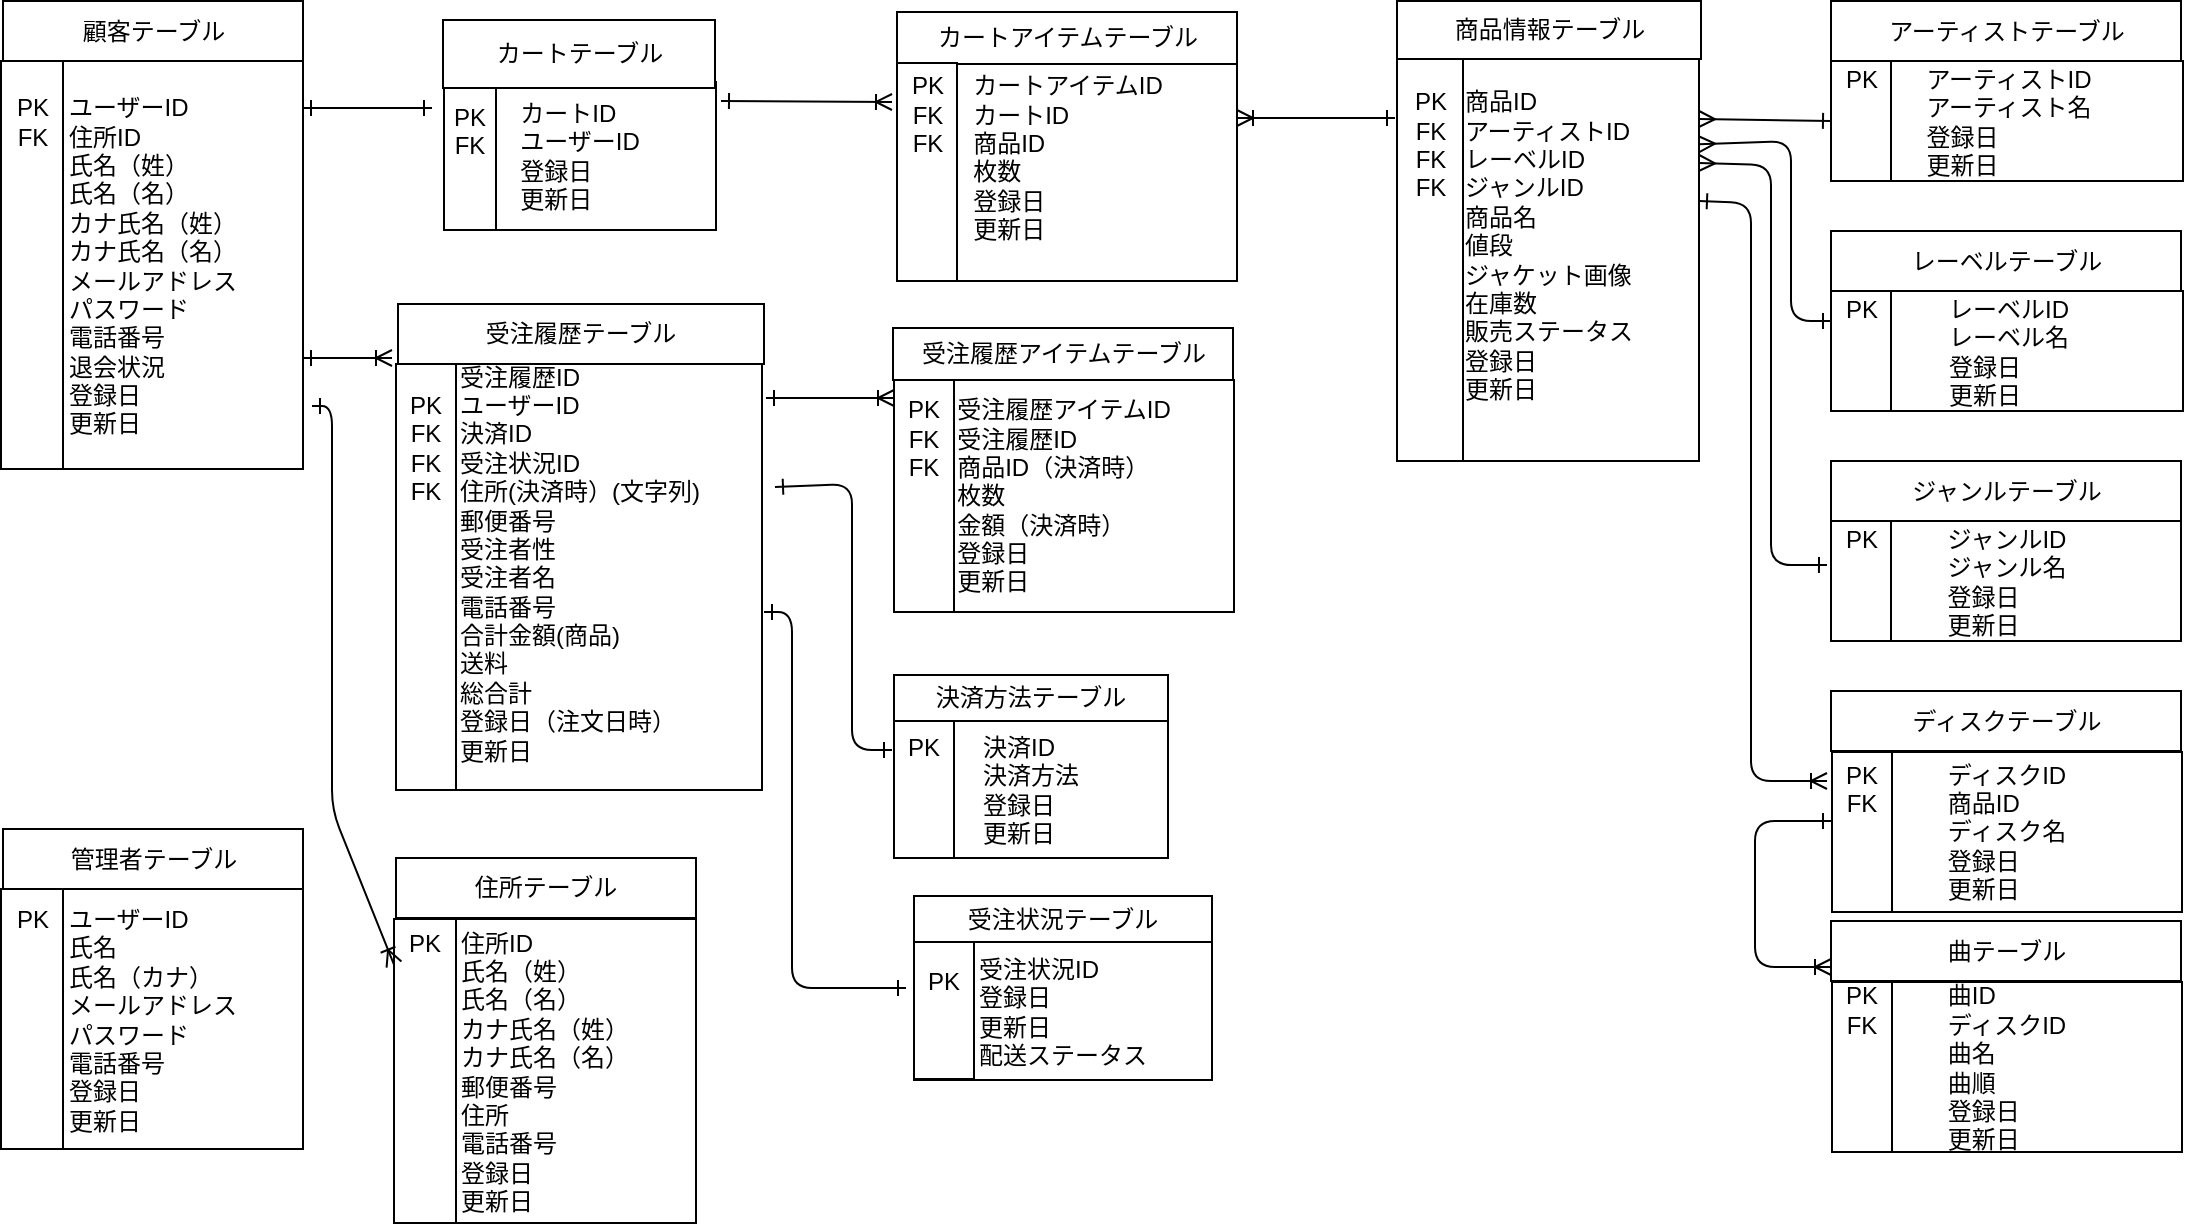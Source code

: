<mxfile version="10.8.9" type="github"><diagram id="9HzOV99sbGpK2QkFCzHM" name="Page-1"><mxGraphModel dx="918" dy="648" grid="1" gridSize="10" guides="1" tooltips="1" connect="1" arrows="1" fold="1" page="1" pageScale="1" pageWidth="1169" pageHeight="1654" math="0" shadow="0"><root><mxCell id="0"/><mxCell id="1" parent="0"/><mxCell id="zAHjtWlZQyIeR0759i_x-7" value="&lt;span&gt;顧客テーブル&lt;/span&gt;" style="rounded=0;whiteSpace=wrap;html=1;" parent="1" vertex="1"><mxGeometry x="5.5" y="65.5" width="150" height="30" as="geometry"/></mxCell><mxCell id="zAHjtWlZQyIeR0759i_x-16" value="&lt;div style=&quot;text-align: left&quot;&gt;&lt;span&gt;カートID&lt;/span&gt;&lt;/div&gt;&lt;div style=&quot;text-align: left&quot;&gt;&lt;span&gt;ユーザーID&lt;/span&gt;&lt;/div&gt;&lt;div style=&quot;text-align: left&quot;&gt;&lt;span&gt;登録日&lt;/span&gt;&lt;/div&gt;&lt;div style=&quot;text-align: left&quot;&gt;&lt;span&gt;更新日&lt;/span&gt;&lt;/div&gt;" style="rounded=0;whiteSpace=wrap;html=1;" parent="1" vertex="1"><mxGeometry x="226" y="106" width="136" height="74" as="geometry"/></mxCell><mxCell id="zAHjtWlZQyIeR0759i_x-17" value="カートテーブル" style="rounded=0;whiteSpace=wrap;html=1;" parent="1" vertex="1"><mxGeometry x="225.5" y="75" width="136" height="34" as="geometry"/></mxCell><mxCell id="zAHjtWlZQyIeR0759i_x-18" value="&lt;div style=&quot;text-align: left&quot;&gt;受注履歴ID&lt;span&gt;&lt;br&gt;&lt;/span&gt;&lt;/div&gt;&lt;div style=&quot;text-align: left&quot;&gt;&lt;span&gt;ユーザーID&lt;/span&gt;&lt;/div&gt;&lt;div style=&quot;text-align: left&quot;&gt;決済ID&lt;/div&gt;&lt;span&gt;&lt;div style=&quot;text-align: left&quot;&gt;受注状況ID&lt;span&gt;&lt;br&gt;&lt;/span&gt;&lt;/div&gt;&lt;div style=&quot;text-align: left&quot;&gt;住所(&lt;span&gt;決済時）(文字列)&lt;/span&gt;&lt;/div&gt;&lt;div style=&quot;text-align: left&quot;&gt;&lt;span&gt;郵便番号&lt;/span&gt;&lt;/div&gt;&lt;div style=&quot;text-align: left&quot;&gt;&lt;span&gt;受注者性&lt;/span&gt;&lt;/div&gt;&lt;div style=&quot;text-align: left&quot;&gt;&lt;span&gt;受注者名&lt;/span&gt;&lt;/div&gt;&lt;div style=&quot;text-align: left&quot;&gt;&lt;span&gt;電話番号&lt;/span&gt;&lt;/div&gt;&lt;/span&gt;&lt;span&gt;&lt;div style=&quot;text-align: left&quot;&gt;&lt;span&gt;合計金額(商品)&lt;/span&gt;&lt;/div&gt;&lt;div style=&quot;text-align: left&quot;&gt;&lt;span&gt;送料&lt;/span&gt;&lt;/div&gt;&lt;div style=&quot;text-align: left&quot;&gt;&lt;span&gt;総合計&lt;/span&gt;&lt;/div&gt;&lt;div style=&quot;text-align: left&quot;&gt;&lt;span&gt;登録日（注文日時&lt;/span&gt;&lt;span&gt;）&lt;/span&gt;&lt;/div&gt;&lt;div style=&quot;text-align: left&quot;&gt;&lt;span&gt;更新日&lt;/span&gt;&lt;/div&gt;&lt;div style=&quot;text-align: left&quot;&gt;&lt;br&gt;&lt;/div&gt;&lt;/span&gt;" style="rounded=0;whiteSpace=wrap;html=1;" parent="1" vertex="1"><mxGeometry x="203" y="247" width="182" height="213" as="geometry"/></mxCell><mxCell id="zAHjtWlZQyIeR0759i_x-19" value="受注履歴テーブル" style="rounded=0;whiteSpace=wrap;html=1;" parent="1" vertex="1"><mxGeometry x="203" y="217" width="183" height="30" as="geometry"/></mxCell><mxCell id="zAHjtWlZQyIeR0759i_x-20" value="&lt;div style=&quot;text-align: left&quot;&gt;&lt;span&gt;カートアイテムID&lt;/span&gt;&lt;/div&gt;&lt;div style=&quot;text-align: left&quot;&gt;&lt;span&gt;カートID&lt;/span&gt;&lt;br&gt;&lt;/div&gt;&lt;div style=&quot;text-align: left&quot;&gt;&lt;span&gt;商品ID&lt;/span&gt;&lt;/div&gt;&lt;div style=&quot;text-align: left&quot;&gt;&lt;span&gt;枚数&lt;/span&gt;&lt;/div&gt;&lt;div style=&quot;text-align: left&quot;&gt;&lt;span&gt;登録日&lt;/span&gt;&lt;/div&gt;&lt;div style=&quot;text-align: left&quot;&gt;&lt;span&gt;更新日&lt;/span&gt;&lt;/div&gt;&lt;div style=&quot;text-align: left&quot;&gt;&lt;span&gt;&lt;br&gt;&lt;/span&gt;&lt;/div&gt;" style="rounded=0;whiteSpace=wrap;html=1;" parent="1" vertex="1"><mxGeometry x="452.5" y="96.5" width="170" height="109" as="geometry"/></mxCell><mxCell id="zAHjtWlZQyIeR0759i_x-21" value="カートアイテムテーブル" style="rounded=0;whiteSpace=wrap;html=1;" parent="1" vertex="1"><mxGeometry x="452.5" y="71" width="170" height="26" as="geometry"/></mxCell><mxCell id="zAHjtWlZQyIeR0759i_x-36" value="" style="edgeStyle=entityRelationEdgeStyle;fontSize=12;html=1;endArrow=ERoneToMany;startArrow=ERone;startFill=0;" parent="1" edge="1"><mxGeometry width="100" height="100" relative="1" as="geometry"><mxPoint x="155.5" y="244" as="sourcePoint"/><mxPoint x="200" y="244" as="targetPoint"/></mxGeometry></mxCell><mxCell id="cESh58u5dS3Z2Cdzatrf-12" value="&lt;div style=&quot;text-align: left&quot;&gt;&lt;span&gt;ユーザーID&lt;/span&gt;&lt;/div&gt;&lt;div style=&quot;text-align: left&quot;&gt;住所ID&lt;span&gt;&lt;br&gt;&lt;/span&gt;&lt;/div&gt;&lt;div style=&quot;text-align: left&quot;&gt;&lt;span&gt;氏名（姓）&lt;/span&gt;&lt;/div&gt;&lt;div style=&quot;text-align: left&quot;&gt;&lt;span&gt;氏名（名）&lt;/span&gt;&lt;/div&gt;&lt;div style=&quot;text-align: left&quot;&gt;&lt;span&gt;カナ氏名（姓）&lt;/span&gt;&lt;/div&gt;&lt;div style=&quot;text-align: left&quot;&gt;カナ氏名（名）&lt;/div&gt;&lt;div style=&quot;text-align: left&quot;&gt;&lt;span&gt;メールアドレス&lt;/span&gt;&lt;/div&gt;&lt;div style=&quot;text-align: left&quot;&gt;&lt;span&gt;パスワード&lt;/span&gt;&lt;/div&gt;&lt;div style=&quot;text-align: left&quot;&gt;&lt;span&gt;電話番号&lt;/span&gt;&lt;/div&gt;&lt;div style=&quot;text-align: left&quot;&gt;退会状況&lt;span&gt;&lt;br&gt;&lt;/span&gt;&lt;/div&gt;&lt;div style=&quot;text-align: left&quot;&gt;&lt;span&gt;登録日&lt;/span&gt;&lt;/div&gt;&lt;div style=&quot;text-align: left&quot;&gt;&lt;span&gt;更新日&lt;/span&gt;&lt;/div&gt;" style="rounded=0;whiteSpace=wrap;html=1;" parent="1" vertex="1"><mxGeometry x="4.5" y="95.5" width="151" height="204" as="geometry"/></mxCell><mxCell id="cESh58u5dS3Z2Cdzatrf-13" value="PK&lt;br&gt;FK&lt;br&gt;&lt;br&gt;&lt;br&gt;&lt;br&gt;&lt;br&gt;&lt;br&gt;&lt;br&gt;&lt;br&gt;&lt;br&gt;&lt;br&gt;&lt;br&gt;" style="rounded=0;whiteSpace=wrap;html=1;" parent="1" vertex="1"><mxGeometry x="4.5" y="95.5" width="31" height="204" as="geometry"/></mxCell><mxCell id="cESh58u5dS3Z2Cdzatrf-15" value="PK&lt;br&gt;FK&lt;br&gt;&lt;br&gt;&lt;br&gt;" style="rounded=0;whiteSpace=wrap;html=1;" parent="1" vertex="1"><mxGeometry x="226" y="109" width="26" height="71" as="geometry"/></mxCell><mxCell id="cESh58u5dS3Z2Cdzatrf-19" value="PK&lt;br&gt;FK&lt;br&gt;FK&lt;br&gt;&lt;br&gt;&lt;br&gt;&lt;br&gt;&lt;br&gt;" style="rounded=0;whiteSpace=wrap;html=1;" parent="1" vertex="1"><mxGeometry x="452.5" y="96.5" width="30" height="109" as="geometry"/></mxCell><mxCell id="cESh58u5dS3Z2Cdzatrf-21" value="&lt;span&gt;商品情報テーブル&lt;/span&gt;" style="rounded=0;whiteSpace=wrap;html=1;" parent="1" vertex="1"><mxGeometry x="702.5" y="65.5" width="152" height="29" as="geometry"/></mxCell><mxCell id="cESh58u5dS3Z2Cdzatrf-22" value="&lt;div style=&quot;text-align: left&quot;&gt;商品ID&lt;/div&gt;&lt;div style=&quot;text-align: left&quot;&gt;&lt;span&gt;アーティストID&lt;/span&gt;&lt;br&gt;&lt;/div&gt;&lt;div style=&quot;text-align: left&quot;&gt;レーベルID&lt;/div&gt;&lt;div style=&quot;text-align: left&quot;&gt;ジャンルID&lt;/div&gt;&lt;div style=&quot;text-align: left&quot;&gt;商品名&lt;/div&gt;&lt;div style=&quot;text-align: left&quot;&gt;値段&lt;br&gt;&lt;/div&gt;&lt;div style=&quot;text-align: left&quot;&gt;ジャケット画像&lt;br&gt;&lt;/div&gt;&lt;div style=&quot;text-align: left&quot;&gt;在庫数&lt;/div&gt;&lt;div style=&quot;text-align: left&quot;&gt;販売ステータス&lt;/div&gt;&lt;div style=&quot;text-align: left&quot;&gt;登録日&lt;/div&gt;&lt;div style=&quot;text-align: left&quot;&gt;更新日&lt;/div&gt;&lt;div style=&quot;text-align: left&quot;&gt;&lt;br&gt;&lt;/div&gt;" style="rounded=0;whiteSpace=wrap;html=1;" parent="1" vertex="1"><mxGeometry x="702.5" y="94.5" width="151" height="201" as="geometry"/></mxCell><mxCell id="cESh58u5dS3Z2Cdzatrf-23" value="PK&lt;br&gt;FK&lt;br&gt;FK&lt;br&gt;FK&lt;br&gt;&lt;br&gt;&lt;br&gt;&lt;br&gt;&lt;br&gt;&lt;br&gt;&lt;br&gt;&lt;br&gt;&lt;br&gt;" style="rounded=0;whiteSpace=wrap;html=1;" parent="1" vertex="1"><mxGeometry x="702.5" y="94.5" width="33" height="201" as="geometry"/></mxCell><mxCell id="cESh58u5dS3Z2Cdzatrf-24" value="" style="endArrow=ERoneToMany;html=1;endFill=0;startArrow=ERone;startFill=0;" parent="1" edge="1"><mxGeometry width="50" height="50" relative="1" as="geometry"><mxPoint x="364.5" y="115.5" as="sourcePoint"/><mxPoint x="450" y="116" as="targetPoint"/><Array as="points"/></mxGeometry></mxCell><mxCell id="cESh58u5dS3Z2Cdzatrf-25" value="" style="endArrow=ERone;html=1;endFill=0;startArrow=ERone;startFill=0;" parent="1" edge="1"><mxGeometry width="50" height="50" relative="1" as="geometry"><mxPoint x="155.5" y="119" as="sourcePoint"/><mxPoint x="220" y="119" as="targetPoint"/><Array as="points"/></mxGeometry></mxCell><mxCell id="cESh58u5dS3Z2Cdzatrf-26" value="" style="endArrow=ERoneToMany;html=1;endFill=0;startArrow=ERone;startFill=0;" parent="1" edge="1"><mxGeometry width="50" height="50" relative="1" as="geometry"><mxPoint x="701.5" y="124" as="sourcePoint"/><mxPoint x="622.5" y="124" as="targetPoint"/><Array as="points"/></mxGeometry></mxCell><mxCell id="1i3gr1VFad1npUH-NVP_-1" value="&lt;span&gt;管理者テーブル&lt;/span&gt;" style="rounded=0;whiteSpace=wrap;html=1;" parent="1" vertex="1"><mxGeometry x="5.5" y="479.5" width="150" height="30" as="geometry"/></mxCell><mxCell id="1i3gr1VFad1npUH-NVP_-2" value="&lt;div style=&quot;text-align: left&quot;&gt;&lt;span&gt;ユーザーID&lt;/span&gt;&lt;/div&gt;&lt;div style=&quot;text-align: left&quot;&gt;&lt;span&gt;氏名&lt;/span&gt;&lt;/div&gt;&lt;div style=&quot;text-align: left&quot;&gt;&lt;span&gt;氏名（カナ）&lt;/span&gt;&lt;/div&gt;&lt;div style=&quot;text-align: left&quot;&gt;&lt;span&gt;メールアドレス&lt;/span&gt;&lt;/div&gt;&lt;div style=&quot;text-align: left&quot;&gt;&lt;span&gt;パスワード&lt;/span&gt;&lt;/div&gt;&lt;div style=&quot;text-align: left&quot;&gt;&lt;span&gt;電話番号&lt;/span&gt;&lt;/div&gt;&lt;div style=&quot;text-align: left&quot;&gt;&lt;span&gt;登録日&lt;/span&gt;&lt;/div&gt;&lt;div style=&quot;text-align: left&quot;&gt;&lt;span&gt;更新日&lt;/span&gt;&lt;/div&gt;" style="rounded=0;whiteSpace=wrap;html=1;" parent="1" vertex="1"><mxGeometry x="4.5" y="509.5" width="151" height="130" as="geometry"/></mxCell><mxCell id="1i3gr1VFad1npUH-NVP_-3" value="PK&lt;br&gt;&lt;br&gt;&lt;br&gt;&lt;br&gt;&lt;br&gt;&lt;br&gt;&lt;br&gt;&lt;br&gt;" style="rounded=0;whiteSpace=wrap;html=1;" parent="1" vertex="1"><mxGeometry x="4.5" y="509.5" width="31" height="130" as="geometry"/></mxCell><mxCell id="1i3gr1VFad1npUH-NVP_-5" value="PK&lt;br&gt;FK&lt;br&gt;FK&lt;br&gt;FK&lt;br&gt;&lt;br&gt;&lt;br&gt;&lt;br&gt;&lt;br&gt;&lt;br&gt;&lt;br&gt;&lt;br&gt;&lt;br&gt;&lt;br&gt;" style="rounded=0;whiteSpace=wrap;html=1;" parent="1" vertex="1"><mxGeometry x="202" y="247" width="30" height="213" as="geometry"/></mxCell><mxCell id="1i3gr1VFad1npUH-NVP_-6" value="&lt;div style=&quot;text-align: left&quot;&gt;&lt;span&gt;アーティストID&lt;/span&gt;&lt;/div&gt;&lt;span&gt;&lt;div style=&quot;text-align: left&quot;&gt;アーティスト名&lt;/div&gt;&lt;div style=&quot;text-align: left&quot;&gt;登録日&lt;/div&gt;&lt;div style=&quot;text-align: left&quot;&gt;更新日&lt;/div&gt;&lt;/span&gt;" style="rounded=0;whiteSpace=wrap;html=1;" parent="1" vertex="1"><mxGeometry x="920.5" y="95.5" width="175" height="60" as="geometry"/></mxCell><mxCell id="1i3gr1VFad1npUH-NVP_-7" value="アーティストテーブル" style="rounded=0;whiteSpace=wrap;html=1;" parent="1" vertex="1"><mxGeometry x="919.5" y="65.5" width="175" height="30" as="geometry"/></mxCell><mxCell id="1i3gr1VFad1npUH-NVP_-8" value="&lt;br&gt;PK&lt;br&gt;&lt;br&gt;&lt;br&gt;&lt;br&gt;&lt;br&gt;" style="rounded=0;whiteSpace=wrap;html=1;" parent="1" vertex="1"><mxGeometry x="919.5" y="95.5" width="30" height="60" as="geometry"/></mxCell><mxCell id="1i3gr1VFad1npUH-NVP_-9" value="&lt;div style=&quot;text-align: left&quot;&gt;&lt;span&gt;レーベルID&lt;/span&gt;&lt;/div&gt;&lt;span&gt;&lt;div style=&quot;text-align: left&quot;&gt;レーベル名&lt;/div&gt;&lt;div style=&quot;text-align: left&quot;&gt;登録日&lt;/div&gt;&lt;div style=&quot;text-align: left&quot;&gt;更新日&lt;/div&gt;&lt;/span&gt;" style="rounded=0;whiteSpace=wrap;html=1;" parent="1" vertex="1"><mxGeometry x="920.5" y="210.5" width="175" height="60" as="geometry"/></mxCell><mxCell id="1i3gr1VFad1npUH-NVP_-10" value="レーベルテーブル" style="rounded=0;whiteSpace=wrap;html=1;" parent="1" vertex="1"><mxGeometry x="919.5" y="180.5" width="175" height="30" as="geometry"/></mxCell><mxCell id="1i3gr1VFad1npUH-NVP_-11" value="PK&lt;br&gt;&lt;br&gt;&lt;br&gt;&lt;br&gt;" style="rounded=0;whiteSpace=wrap;html=1;" parent="1" vertex="1"><mxGeometry x="919.5" y="210.5" width="30" height="60" as="geometry"/></mxCell><mxCell id="1i3gr1VFad1npUH-NVP_-12" value="&lt;div style=&quot;text-align: left&quot;&gt;&lt;span&gt;ジャンルID&lt;/span&gt;&lt;/div&gt;&lt;span&gt;&lt;div style=&quot;text-align: left&quot;&gt;ジャンル名&lt;/div&gt;&lt;div style=&quot;text-align: left&quot;&gt;登録日&lt;/div&gt;&lt;div style=&quot;text-align: left&quot;&gt;更新日&lt;/div&gt;&lt;/span&gt;" style="rounded=0;whiteSpace=wrap;html=1;" parent="1" vertex="1"><mxGeometry x="919.5" y="325.5" width="175" height="60" as="geometry"/></mxCell><mxCell id="1i3gr1VFad1npUH-NVP_-13" value="ジャンルテーブル" style="rounded=0;whiteSpace=wrap;html=1;" parent="1" vertex="1"><mxGeometry x="919.5" y="295.5" width="175" height="30" as="geometry"/></mxCell><mxCell id="1i3gr1VFad1npUH-NVP_-14" value="PK&lt;br&gt;&lt;br&gt;&lt;br&gt;&lt;br&gt;" style="rounded=0;whiteSpace=wrap;html=1;" parent="1" vertex="1"><mxGeometry x="919.5" y="325.5" width="30" height="60" as="geometry"/></mxCell><mxCell id="1i3gr1VFad1npUH-NVP_-17" value="&lt;div style=&quot;text-align: left&quot;&gt;&lt;span&gt;曲ID&lt;/span&gt;&lt;/div&gt;&lt;div style=&quot;text-align: left&quot;&gt;&lt;span&gt;ディスクID&lt;/span&gt;&lt;/div&gt;&lt;span&gt;&lt;div style=&quot;text-align: left&quot;&gt;曲名&lt;/div&gt;&lt;div style=&quot;text-align: left&quot;&gt;曲順&lt;/div&gt;&lt;div style=&quot;text-align: left&quot;&gt;登録日&lt;/div&gt;&lt;div style=&quot;text-align: left&quot;&gt;更新日&lt;/div&gt;&lt;/span&gt;" style="rounded=0;whiteSpace=wrap;html=1;" parent="1" vertex="1"><mxGeometry x="920" y="556" width="175" height="85" as="geometry"/></mxCell><mxCell id="1i3gr1VFad1npUH-NVP_-18" value="曲テーブル" style="rounded=0;whiteSpace=wrap;html=1;" parent="1" vertex="1"><mxGeometry x="919.5" y="525.5" width="175" height="30" as="geometry"/></mxCell><mxCell id="1i3gr1VFad1npUH-NVP_-19" value="PK&lt;br&gt;FK&lt;br&gt;&lt;br&gt;&lt;br&gt;&lt;br&gt;&lt;br&gt;" style="rounded=0;whiteSpace=wrap;html=1;" parent="1" vertex="1"><mxGeometry x="920" y="556" width="30" height="85" as="geometry"/></mxCell><mxCell id="1i3gr1VFad1npUH-NVP_-23" value="&lt;div style=&quot;text-align: left&quot;&gt;&lt;span&gt;決済ID&lt;/span&gt;&lt;/div&gt;&lt;span&gt;&lt;div style=&quot;text-align: left&quot;&gt;決済方法&lt;/div&gt;&lt;div style=&quot;text-align: left&quot;&gt;登録日&lt;/div&gt;&lt;div style=&quot;text-align: left&quot;&gt;更新日&lt;/div&gt;&lt;/span&gt;" style="rounded=0;whiteSpace=wrap;html=1;" parent="1" vertex="1"><mxGeometry x="451" y="425" width="137" height="69" as="geometry"/></mxCell><mxCell id="1i3gr1VFad1npUH-NVP_-24" value="決済方法テーブル" style="rounded=0;whiteSpace=wrap;html=1;" parent="1" vertex="1"><mxGeometry x="465.5" y="328.5" width="137" height="30" as="geometry"/></mxCell><mxCell id="1i3gr1VFad1npUH-NVP_-25" value="PK&lt;br&gt;&lt;br&gt;&lt;br&gt;&lt;br&gt;" style="rounded=0;whiteSpace=wrap;html=1;" parent="1" vertex="1"><mxGeometry x="451" y="425" width="30" height="69" as="geometry"/></mxCell><mxCell id="1i3gr1VFad1npUH-NVP_-26" value="" style="endArrow=ERoneToMany;html=1;endFill=0;startArrow=ERone;startFill=0;" parent="1" edge="1"><mxGeometry width="50" height="50" relative="1" as="geometry"><mxPoint x="387" y="264" as="sourcePoint"/><mxPoint x="451" y="264" as="targetPoint"/><Array as="points"/></mxGeometry></mxCell><mxCell id="1i3gr1VFad1npUH-NVP_-27" value="" style="endArrow=ERone;html=1;endFill=0;entryX=0;entryY=0.5;entryDx=0;entryDy=0;startArrow=ERmany;startFill=0;" parent="1" target="1i3gr1VFad1npUH-NVP_-8" edge="1"><mxGeometry width="50" height="50" relative="1" as="geometry"><mxPoint x="853.5" y="124.5" as="sourcePoint"/><mxPoint x="913.5" y="124" as="targetPoint"/><Array as="points"/></mxGeometry></mxCell><mxCell id="1i3gr1VFad1npUH-NVP_-28" value="" style="endArrow=ERone;html=1;endFill=0;entryX=0;entryY=0.25;entryDx=0;entryDy=0;exitX=1;exitY=0.212;exitDx=0;exitDy=0;exitPerimeter=0;startArrow=ERmany;startFill=0;" parent="1" source="cESh58u5dS3Z2Cdzatrf-22" target="1i3gr1VFad1npUH-NVP_-11" edge="1"><mxGeometry width="50" height="50" relative="1" as="geometry"><mxPoint x="859.5" y="135.5" as="sourcePoint"/><mxPoint x="929.5" y="135.5" as="targetPoint"/><Array as="points"><mxPoint x="899.5" y="135.5"/><mxPoint x="899.5" y="225.5"/></Array></mxGeometry></mxCell><mxCell id="1i3gr1VFad1npUH-NVP_-29" value="" style="endArrow=ERone;html=1;endFill=0;entryX=-0.067;entryY=0.367;entryDx=0;entryDy=0;exitX=1;exitY=0.212;exitDx=0;exitDy=0;exitPerimeter=0;entryPerimeter=0;startArrow=ERmany;startFill=0;" parent="1" target="1i3gr1VFad1npUH-NVP_-14" edge="1"><mxGeometry width="50" height="50" relative="1" as="geometry"><mxPoint x="853.5" y="146.5" as="sourcePoint"/><mxPoint x="919.5" y="237.5" as="targetPoint"/><Array as="points"><mxPoint x="889.5" y="147.5"/><mxPoint x="889.5" y="347.5"/></Array></mxGeometry></mxCell><mxCell id="1i3gr1VFad1npUH-NVP_-30" value="" style="endArrow=ERoneToMany;html=1;endFill=0;exitX=1;exitY=0.212;exitDx=0;exitDy=0;exitPerimeter=0;startArrow=ERone;startFill=0;" parent="1" edge="1"><mxGeometry width="50" height="50" relative="1" as="geometry"><mxPoint x="853.5" y="165.5" as="sourcePoint"/><mxPoint x="917.5" y="455.5" as="targetPoint"/><Array as="points"><mxPoint x="879.5" y="166.5"/><mxPoint x="879.5" y="455.5"/></Array></mxGeometry></mxCell><mxCell id="1i3gr1VFad1npUH-NVP_-32" value="&lt;div style=&quot;text-align: left&quot;&gt;&lt;span&gt;ディスクID&lt;/span&gt;&lt;/div&gt;&lt;div style=&quot;text-align: left&quot;&gt;&lt;span&gt;商品ID&lt;/span&gt;&lt;/div&gt;&lt;span&gt;&lt;div style=&quot;text-align: left&quot;&gt;ディスク名&lt;/div&gt;&lt;div style=&quot;text-align: left&quot;&gt;登録日&lt;/div&gt;&lt;div style=&quot;text-align: left&quot;&gt;更新日&lt;/div&gt;&lt;/span&gt;" style="rounded=0;whiteSpace=wrap;html=1;" parent="1" vertex="1"><mxGeometry x="920" y="441" width="175" height="80" as="geometry"/></mxCell><mxCell id="1i3gr1VFad1npUH-NVP_-33" value="ディスクテーブル" style="rounded=0;whiteSpace=wrap;html=1;" parent="1" vertex="1"><mxGeometry x="919.5" y="410.5" width="175" height="30" as="geometry"/></mxCell><mxCell id="1i3gr1VFad1npUH-NVP_-34" value="PK&lt;br&gt;FK&lt;br&gt;&lt;br&gt;&lt;br&gt;&lt;br&gt;" style="rounded=0;whiteSpace=wrap;html=1;" parent="1" vertex="1"><mxGeometry x="920" y="441" width="30" height="80" as="geometry"/></mxCell><mxCell id="1i3gr1VFad1npUH-NVP_-36" value="" style="edgeStyle=orthogonalEdgeStyle;fontSize=12;html=1;endArrow=ERoneToMany;startArrow=ERone;startFill=0;" parent="1" edge="1"><mxGeometry width="100" height="100" relative="1" as="geometry"><mxPoint x="919.5" y="475.5" as="sourcePoint"/><mxPoint x="919.5" y="548.5" as="targetPoint"/><Array as="points"><mxPoint x="881.5" y="475.5"/><mxPoint x="881.5" y="548.5"/><mxPoint x="919.5" y="548.5"/></Array></mxGeometry></mxCell><mxCell id="HsFA_aZ0sbRmpye5dkww-5" value="&lt;span&gt;住所テーブル&lt;/span&gt;" style="rounded=0;whiteSpace=wrap;html=1;" parent="1" vertex="1"><mxGeometry x="202" y="494" width="150" height="30" as="geometry"/></mxCell><mxCell id="HsFA_aZ0sbRmpye5dkww-6" value="&lt;div style=&quot;text-align: left&quot;&gt;&lt;span&gt;住所ID&lt;/span&gt;&lt;/div&gt;&lt;div style=&quot;text-align: left&quot;&gt;&lt;span&gt;氏名（姓）&lt;/span&gt;&lt;/div&gt;&lt;div style=&quot;text-align: left&quot;&gt;&lt;span&gt;氏名（名）&lt;/span&gt;&lt;/div&gt;&lt;div style=&quot;text-align: left&quot;&gt;&lt;span&gt;カナ氏名（姓）&lt;/span&gt;&lt;/div&gt;&lt;div style=&quot;text-align: left&quot;&gt;&lt;span&gt;カナ氏名（名）&lt;/span&gt;&lt;/div&gt;&lt;div style=&quot;text-align: left&quot;&gt;郵便番号&lt;/div&gt;&lt;div style=&quot;text-align: left&quot;&gt;住所&lt;/div&gt;&lt;div style=&quot;text-align: left&quot;&gt;電話番号&lt;/div&gt;&lt;div style=&quot;text-align: left&quot;&gt;登録日&lt;/div&gt;&lt;div style=&quot;text-align: left&quot;&gt;更新日&lt;/div&gt;" style="rounded=0;whiteSpace=wrap;html=1;" parent="1" vertex="1"><mxGeometry x="201" y="524.5" width="151" height="152" as="geometry"/></mxCell><mxCell id="HsFA_aZ0sbRmpye5dkww-7" value="PK&lt;br&gt;&lt;br&gt;&lt;br&gt;&lt;br&gt;&lt;br&gt;&lt;br&gt;&lt;br&gt;&lt;br&gt;&lt;br&gt;&lt;br&gt;" style="rounded=0;whiteSpace=wrap;html=1;" parent="1" vertex="1"><mxGeometry x="201" y="524.5" width="31" height="152" as="geometry"/></mxCell><mxCell id="HsFA_aZ0sbRmpye5dkww-9" value="&lt;div style=&quot;text-align: left&quot;&gt;&lt;span&gt;受注履歴アイテムID&lt;/span&gt;&lt;br&gt;&lt;/div&gt;&lt;div style=&quot;text-align: left&quot;&gt;受注履歴ID&lt;br&gt;&lt;/div&gt;&lt;div style=&quot;text-align: left&quot;&gt;&lt;span&gt;商品ID（決済時）&lt;/span&gt;&lt;br&gt;&lt;/div&gt;&lt;div style=&quot;text-align: left&quot;&gt;&lt;span&gt;枚数&lt;/span&gt;&lt;/div&gt;&lt;div style=&quot;text-align: left&quot;&gt;金額（決済時）&lt;span&gt;&lt;br&gt;&lt;/span&gt;&lt;/div&gt;&lt;div style=&quot;text-align: left&quot;&gt;&lt;span&gt;登録日&lt;/span&gt;&lt;/div&gt;&lt;div style=&quot;text-align: left&quot;&gt;&lt;span&gt;更新日&lt;/span&gt;&lt;/div&gt;" style="rounded=0;whiteSpace=wrap;html=1;" parent="1" vertex="1"><mxGeometry x="451" y="255" width="170" height="116" as="geometry"/></mxCell><mxCell id="HsFA_aZ0sbRmpye5dkww-10" value="受注履歴アイテムテーブル" style="rounded=0;whiteSpace=wrap;html=1;" parent="1" vertex="1"><mxGeometry x="450.5" y="229" width="170" height="26" as="geometry"/></mxCell><mxCell id="HsFA_aZ0sbRmpye5dkww-11" value="PK&lt;br&gt;FK&lt;br&gt;FK&lt;br&gt;&lt;br&gt;&lt;br&gt;&lt;br&gt;&lt;br&gt;" style="rounded=0;whiteSpace=wrap;html=1;" parent="1" vertex="1"><mxGeometry x="451" y="255" width="30" height="116" as="geometry"/></mxCell><mxCell id="HsFA_aZ0sbRmpye5dkww-13" value="&lt;span&gt;決済方法テーブル&lt;/span&gt;" style="rounded=0;whiteSpace=wrap;html=1;" parent="1" vertex="1"><mxGeometry x="451" y="402.5" width="137" height="23" as="geometry"/></mxCell><mxCell id="HsFA_aZ0sbRmpye5dkww-14" value="" style="endArrow=ERoneToMany;html=1;endFill=0;entryX=0;entryY=0.15;entryDx=0;entryDy=0;entryPerimeter=0;startArrow=ERone;startFill=0;" parent="1" target="HsFA_aZ0sbRmpye5dkww-7" edge="1"><mxGeometry width="50" height="50" relative="1" as="geometry"><mxPoint x="160" y="268" as="sourcePoint"/><mxPoint x="217.5" y="358.5" as="targetPoint"/><Array as="points"><mxPoint x="170" y="268"/><mxPoint x="170" y="470"/></Array></mxGeometry></mxCell><mxCell id="HsFA_aZ0sbRmpye5dkww-15" value="" style="endArrow=ERone;html=1;endFill=0;exitX=1;exitY=0.212;exitDx=0;exitDy=0;exitPerimeter=0;startArrow=ERone;startFill=0;" parent="1" edge="1"><mxGeometry width="50" height="50" relative="1" as="geometry"><mxPoint x="391.5" y="308.5" as="sourcePoint"/><mxPoint x="450" y="440" as="targetPoint"/><Array as="points"><mxPoint x="430" y="307"/><mxPoint x="430" y="440"/></Array></mxGeometry></mxCell><mxCell id="iHW47iASaPni0N88OCzW-2" value="&lt;div style=&quot;text-align: left&quot;&gt;&lt;span&gt;受注状況ID&lt;/span&gt;&lt;/div&gt;&lt;span&gt;&lt;div style=&quot;text-align: left&quot;&gt;登録日&lt;/div&gt;&lt;div style=&quot;text-align: left&quot;&gt;更新日&lt;/div&gt;&lt;div style=&quot;text-align: left&quot;&gt;配送ステータス&lt;/div&gt;&lt;/span&gt;" style="rounded=0;whiteSpace=wrap;html=1;" parent="1" vertex="1"><mxGeometry x="461" y="536" width="149" height="69" as="geometry"/></mxCell><mxCell id="iHW47iASaPni0N88OCzW-4" value="PK&lt;br&gt;&lt;br&gt;&lt;br&gt;" style="rounded=0;whiteSpace=wrap;html=1;" parent="1" vertex="1"><mxGeometry x="461" y="535.5" width="30" height="69" as="geometry"/></mxCell><mxCell id="iHW47iASaPni0N88OCzW-5" value="&lt;span&gt;受注状況テーブル&lt;/span&gt;" style="rounded=0;whiteSpace=wrap;html=1;" parent="1" vertex="1"><mxGeometry x="461" y="513" width="149" height="23" as="geometry"/></mxCell><mxCell id="iHW47iASaPni0N88OCzW-6" value="" style="endArrow=ERone;html=1;endFill=0;startArrow=ERone;startFill=0;" parent="1" edge="1"><mxGeometry width="50" height="50" relative="1" as="geometry"><mxPoint x="386" y="371" as="sourcePoint"/><mxPoint x="457" y="559" as="targetPoint"/><Array as="points"><mxPoint x="400" y="371"/><mxPoint x="400" y="559"/></Array></mxGeometry></mxCell></root></mxGraphModel></diagram></mxfile>